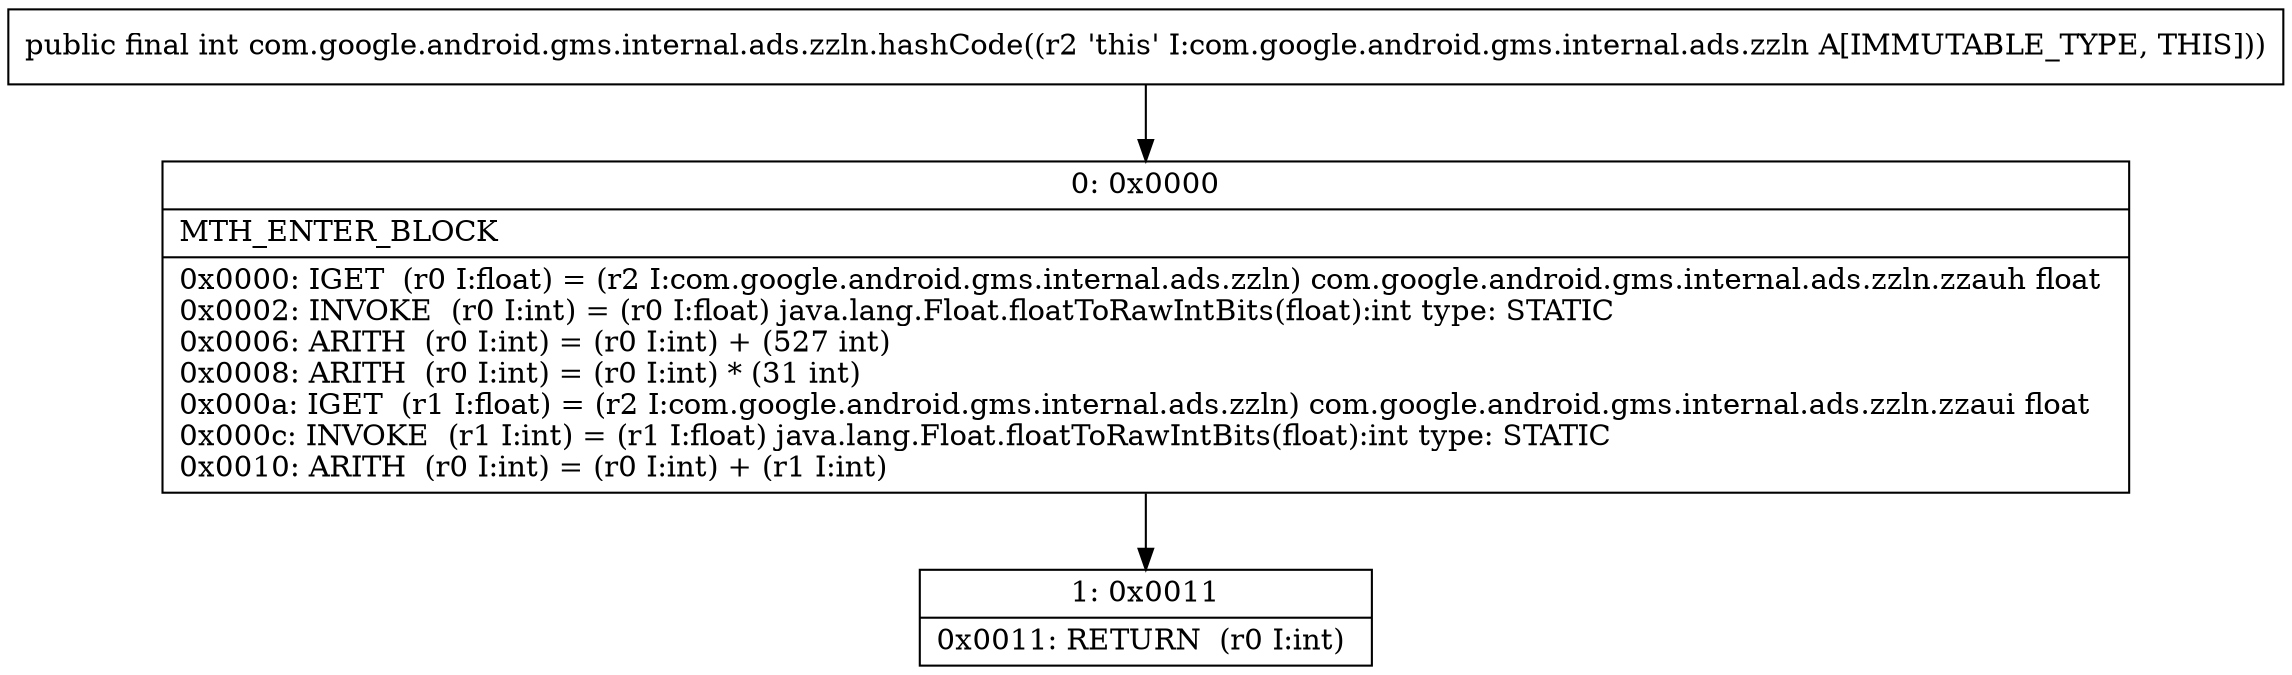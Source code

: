 digraph "CFG forcom.google.android.gms.internal.ads.zzln.hashCode()I" {
Node_0 [shape=record,label="{0\:\ 0x0000|MTH_ENTER_BLOCK\l|0x0000: IGET  (r0 I:float) = (r2 I:com.google.android.gms.internal.ads.zzln) com.google.android.gms.internal.ads.zzln.zzauh float \l0x0002: INVOKE  (r0 I:int) = (r0 I:float) java.lang.Float.floatToRawIntBits(float):int type: STATIC \l0x0006: ARITH  (r0 I:int) = (r0 I:int) + (527 int) \l0x0008: ARITH  (r0 I:int) = (r0 I:int) * (31 int) \l0x000a: IGET  (r1 I:float) = (r2 I:com.google.android.gms.internal.ads.zzln) com.google.android.gms.internal.ads.zzln.zzaui float \l0x000c: INVOKE  (r1 I:int) = (r1 I:float) java.lang.Float.floatToRawIntBits(float):int type: STATIC \l0x0010: ARITH  (r0 I:int) = (r0 I:int) + (r1 I:int) \l}"];
Node_1 [shape=record,label="{1\:\ 0x0011|0x0011: RETURN  (r0 I:int) \l}"];
MethodNode[shape=record,label="{public final int com.google.android.gms.internal.ads.zzln.hashCode((r2 'this' I:com.google.android.gms.internal.ads.zzln A[IMMUTABLE_TYPE, THIS])) }"];
MethodNode -> Node_0;
Node_0 -> Node_1;
}

